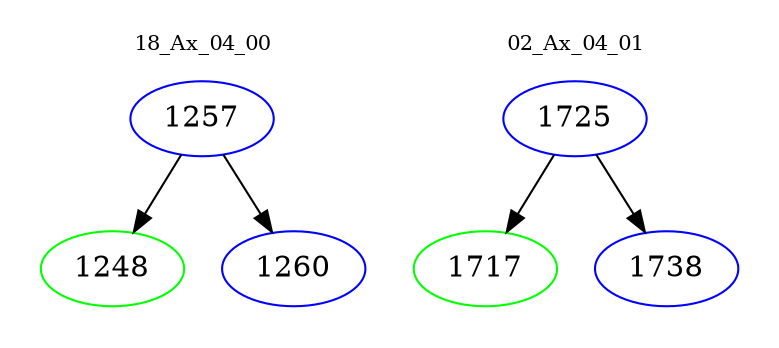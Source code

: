 digraph{
subgraph cluster_0 {
color = white
label = "18_Ax_04_00";
fontsize=10;
T0_1257 [label="1257", color="blue"]
T0_1257 -> T0_1248 [color="black"]
T0_1248 [label="1248", color="green"]
T0_1257 -> T0_1260 [color="black"]
T0_1260 [label="1260", color="blue"]
}
subgraph cluster_1 {
color = white
label = "02_Ax_04_01";
fontsize=10;
T1_1725 [label="1725", color="blue"]
T1_1725 -> T1_1717 [color="black"]
T1_1717 [label="1717", color="green"]
T1_1725 -> T1_1738 [color="black"]
T1_1738 [label="1738", color="blue"]
}
}

